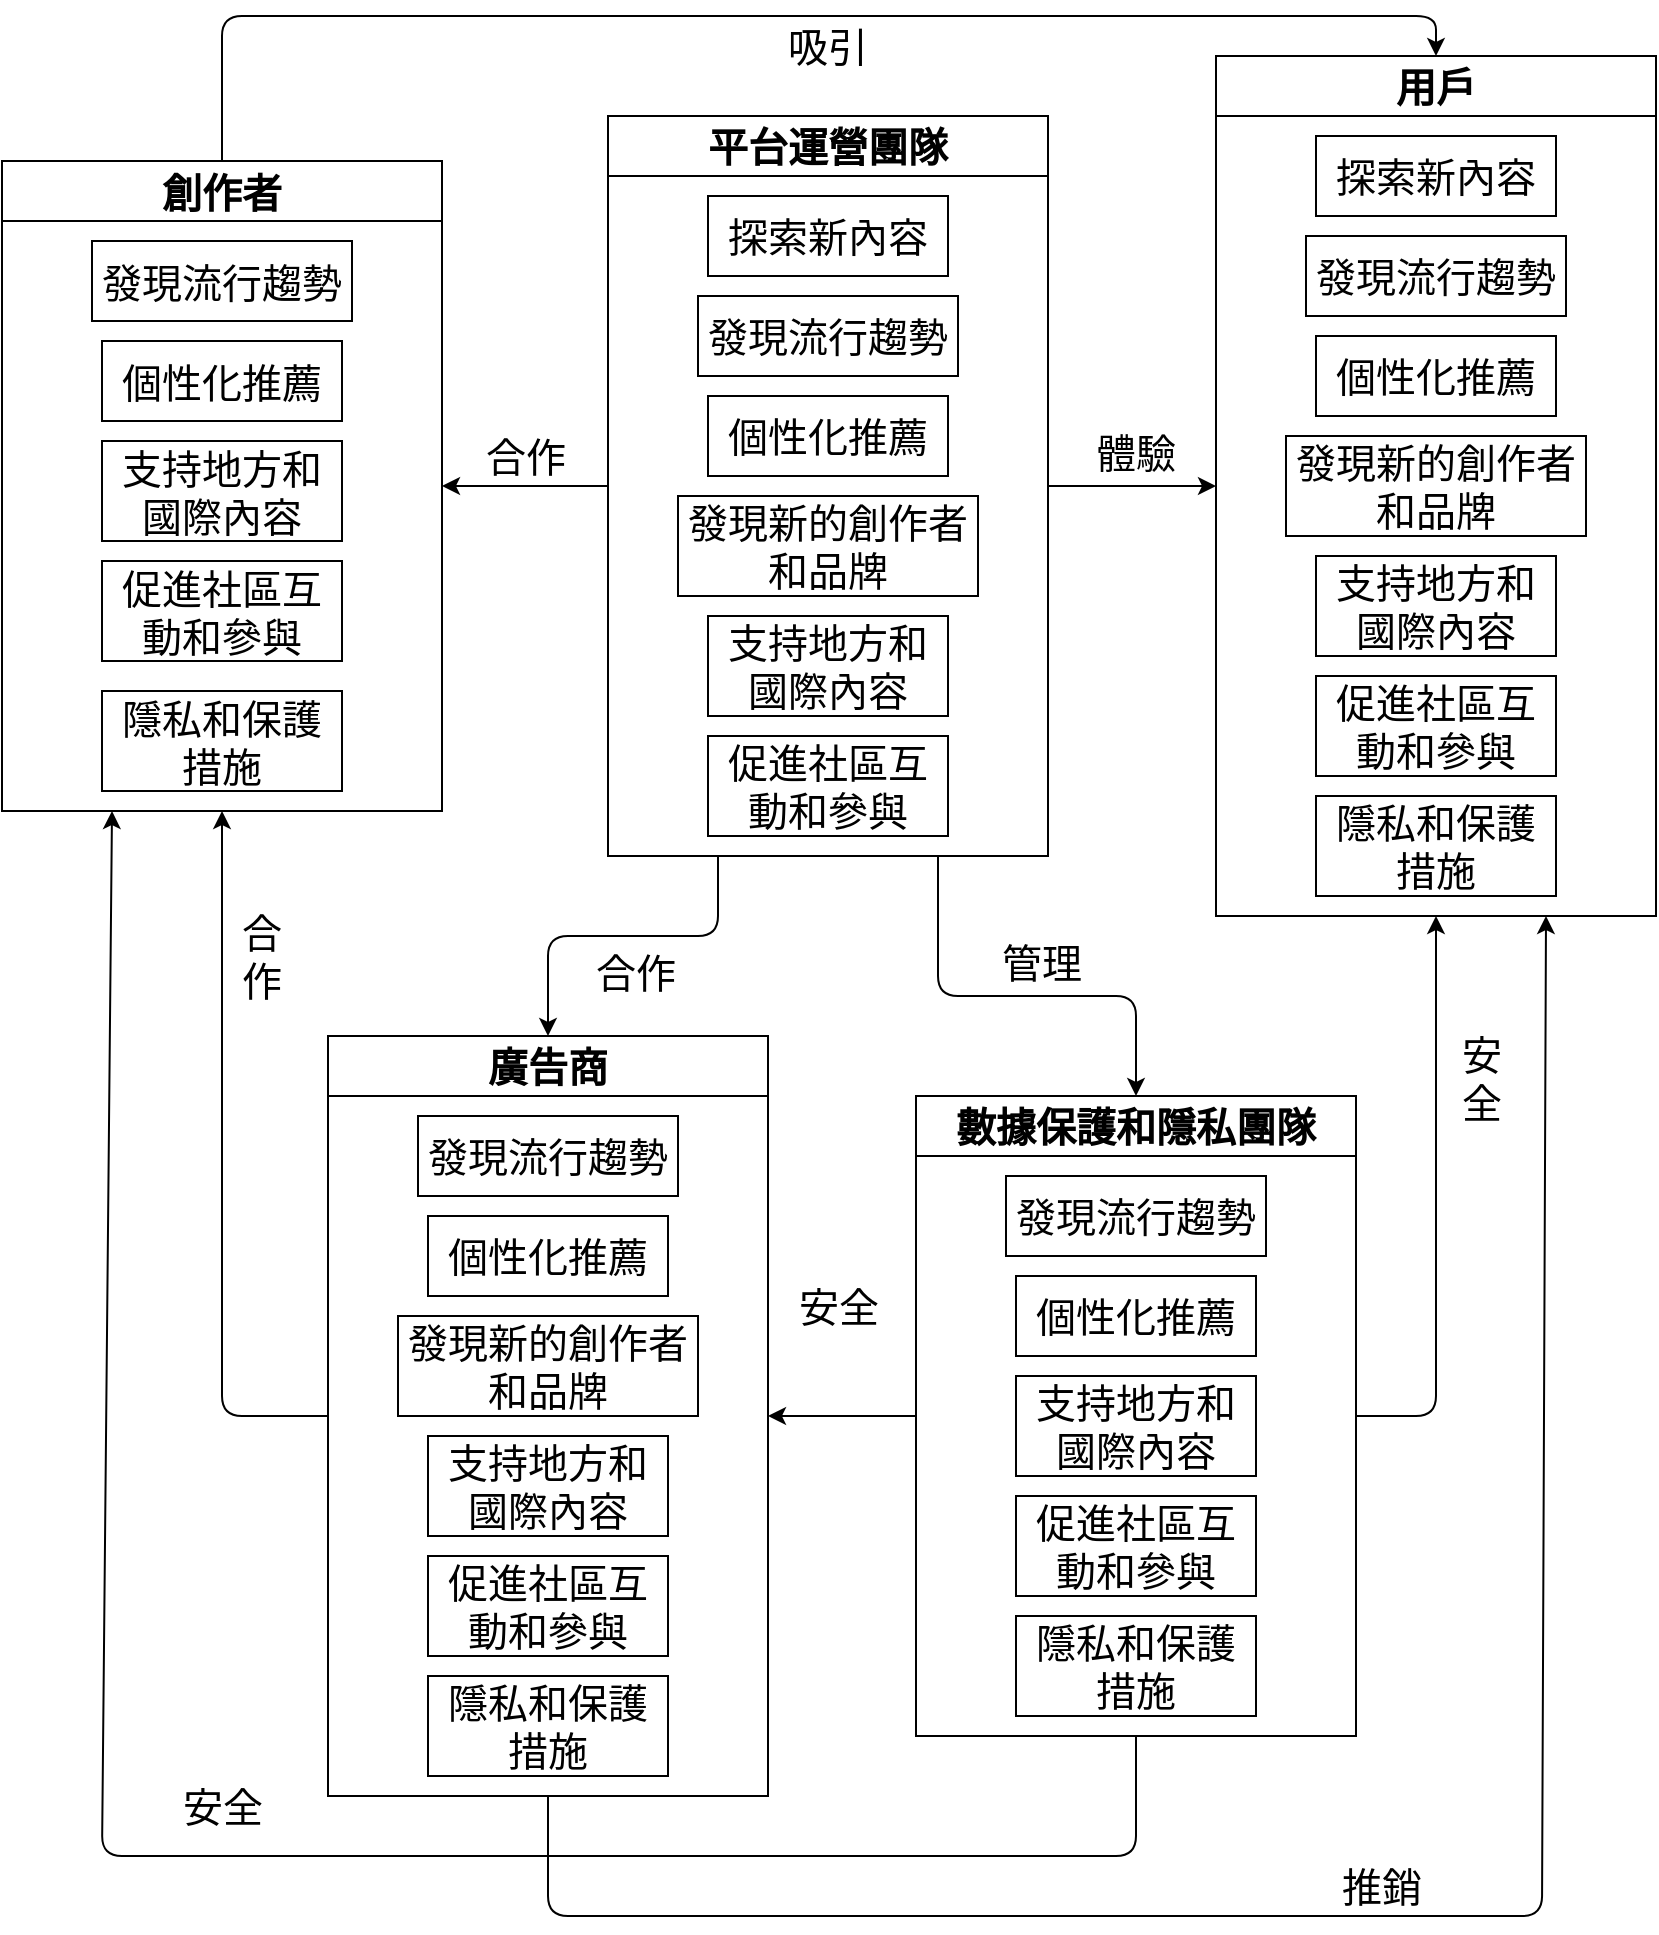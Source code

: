 <mxfile>
    <diagram id="rLM5ndVwxH8eX0_e_DQ2" name="第1頁">
        <mxGraphModel dx="1004" dy="927" grid="1" gridSize="10" guides="1" tooltips="1" connect="1" arrows="1" fold="1" page="1" pageScale="1" pageWidth="827" pageHeight="1169" math="0" shadow="0">
            <root>
                <mxCell id="0"/>
                <mxCell id="1" parent="0"/>
                <mxCell id="3" value="&lt;font style=&quot;font-size: 20px;&quot;&gt;用戶&lt;/font&gt;" style="swimlane;whiteSpace=wrap;html=1;startSize=30;" vertex="1" parent="1">
                    <mxGeometry x="607" y="60" width="220" height="430" as="geometry"/>
                </mxCell>
                <mxCell id="7" value="探索新內容" style="rounded=0;whiteSpace=wrap;html=1;fontSize=20;" vertex="1" parent="3">
                    <mxGeometry x="50" y="40" width="120" height="40" as="geometry"/>
                </mxCell>
                <mxCell id="8" value="發現流行趨勢" style="rounded=0;whiteSpace=wrap;html=1;fontSize=20;" vertex="1" parent="3">
                    <mxGeometry x="45" y="90" width="130" height="40" as="geometry"/>
                </mxCell>
                <mxCell id="9" value="個性化推薦" style="rounded=0;whiteSpace=wrap;html=1;fontSize=20;" vertex="1" parent="3">
                    <mxGeometry x="50" y="140" width="120" height="40" as="geometry"/>
                </mxCell>
                <mxCell id="10" value="發現新的創作者和品牌" style="rounded=0;whiteSpace=wrap;html=1;fontSize=20;" vertex="1" parent="3">
                    <mxGeometry x="35" y="190" width="150" height="50" as="geometry"/>
                </mxCell>
                <mxCell id="11" value="支持地方和國際內容" style="rounded=0;whiteSpace=wrap;html=1;fontSize=20;" vertex="1" parent="3">
                    <mxGeometry x="50" y="250" width="120" height="50" as="geometry"/>
                </mxCell>
                <mxCell id="12" value="促進社區互動和參與" style="rounded=0;whiteSpace=wrap;html=1;fontSize=20;" vertex="1" parent="3">
                    <mxGeometry x="50" y="310" width="120" height="50" as="geometry"/>
                </mxCell>
                <mxCell id="60" value="隱私和保護措施" style="rounded=0;whiteSpace=wrap;html=1;fontSize=20;" vertex="1" parent="3">
                    <mxGeometry x="50" y="370" width="120" height="50" as="geometry"/>
                </mxCell>
                <mxCell id="32" style="edgeStyle=none;html=1;exitX=0.5;exitY=0;exitDx=0;exitDy=0;fontSize=20;entryX=0.5;entryY=0;entryDx=0;entryDy=0;" edge="1" parent="1" source="4" target="3">
                    <mxGeometry relative="1" as="geometry">
                        <mxPoint x="740" y="60" as="targetPoint"/>
                        <Array as="points">
                            <mxPoint x="110" y="40"/>
                            <mxPoint x="717" y="40"/>
                        </Array>
                    </mxGeometry>
                </mxCell>
                <mxCell id="34" style="edgeStyle=none;html=1;exitX=0;exitY=0.5;exitDx=0;exitDy=0;fontSize=20;entryX=0.5;entryY=1;entryDx=0;entryDy=0;" edge="1" parent="1" source="5" target="4">
                    <mxGeometry relative="1" as="geometry">
                        <mxPoint x="180" y="480" as="targetPoint"/>
                        <Array as="points">
                            <mxPoint x="110" y="740"/>
                        </Array>
                    </mxGeometry>
                </mxCell>
                <mxCell id="4" value="&lt;font style=&quot;font-size: 20px;&quot;&gt;創作者&lt;/font&gt;" style="swimlane;whiteSpace=wrap;html=1;startSize=30;" vertex="1" parent="1">
                    <mxGeometry y="112.5" width="220" height="325" as="geometry"/>
                </mxCell>
                <mxCell id="13" value="發現流行趨勢" style="rounded=0;whiteSpace=wrap;html=1;fontSize=20;" vertex="1" parent="4">
                    <mxGeometry x="45" y="40" width="130" height="40" as="geometry"/>
                </mxCell>
                <mxCell id="14" value="個性化推薦" style="rounded=0;whiteSpace=wrap;html=1;fontSize=20;" vertex="1" parent="4">
                    <mxGeometry x="50" y="90" width="120" height="40" as="geometry"/>
                </mxCell>
                <mxCell id="15" value="支持地方和國際內容" style="rounded=0;whiteSpace=wrap;html=1;fontSize=20;" vertex="1" parent="4">
                    <mxGeometry x="50" y="140" width="120" height="50" as="geometry"/>
                </mxCell>
                <mxCell id="16" value="促進社區互動和參與" style="rounded=0;whiteSpace=wrap;html=1;fontSize=20;" vertex="1" parent="4">
                    <mxGeometry x="50" y="200" width="120" height="50" as="geometry"/>
                </mxCell>
                <mxCell id="61" value="隱私和保護措施" style="rounded=0;whiteSpace=wrap;html=1;fontSize=20;" vertex="1" parent="4">
                    <mxGeometry x="50" y="265" width="120" height="50" as="geometry"/>
                </mxCell>
                <mxCell id="56" style="edgeStyle=none;html=1;exitX=0.5;exitY=1;exitDx=0;exitDy=0;entryX=0.75;entryY=1;entryDx=0;entryDy=0;fontSize=20;" edge="1" parent="1" source="5" target="3">
                    <mxGeometry relative="1" as="geometry">
                        <Array as="points">
                            <mxPoint x="273" y="990"/>
                            <mxPoint x="770" y="990"/>
                        </Array>
                    </mxGeometry>
                </mxCell>
                <mxCell id="5" value="&lt;font style=&quot;font-size: 20px;&quot;&gt;廣告商&lt;/font&gt;" style="swimlane;whiteSpace=wrap;html=1;startSize=30;" vertex="1" parent="1">
                    <mxGeometry x="163" y="550" width="220" height="380" as="geometry"/>
                </mxCell>
                <mxCell id="23" value="發現流行趨勢" style="rounded=0;whiteSpace=wrap;html=1;fontSize=20;" vertex="1" parent="5">
                    <mxGeometry x="45" y="40" width="130" height="40" as="geometry"/>
                </mxCell>
                <mxCell id="24" value="個性化推薦" style="rounded=0;whiteSpace=wrap;html=1;fontSize=20;" vertex="1" parent="5">
                    <mxGeometry x="50" y="90" width="120" height="40" as="geometry"/>
                </mxCell>
                <mxCell id="25" value="發現新的創作者和品牌" style="rounded=0;whiteSpace=wrap;html=1;fontSize=20;" vertex="1" parent="5">
                    <mxGeometry x="35" y="140" width="150" height="50" as="geometry"/>
                </mxCell>
                <mxCell id="26" value="支持地方和國際內容" style="rounded=0;whiteSpace=wrap;html=1;fontSize=20;" vertex="1" parent="5">
                    <mxGeometry x="50" y="200" width="120" height="50" as="geometry"/>
                </mxCell>
                <mxCell id="27" value="促進社區互動和參與" style="rounded=0;whiteSpace=wrap;html=1;fontSize=20;" vertex="1" parent="5">
                    <mxGeometry x="50" y="260" width="120" height="50" as="geometry"/>
                </mxCell>
                <mxCell id="59" value="隱私和保護措施" style="rounded=0;whiteSpace=wrap;html=1;fontSize=20;" vertex="1" parent="5">
                    <mxGeometry x="50" y="320" width="120" height="50" as="geometry"/>
                </mxCell>
                <mxCell id="29" style="edgeStyle=none;html=1;exitX=0.25;exitY=1;exitDx=0;exitDy=0;entryX=0.5;entryY=0;entryDx=0;entryDy=0;fontSize=20;" edge="1" parent="1" source="6" target="5">
                    <mxGeometry relative="1" as="geometry">
                        <Array as="points">
                            <mxPoint x="358" y="500"/>
                            <mxPoint x="273" y="500"/>
                        </Array>
                    </mxGeometry>
                </mxCell>
                <mxCell id="30" style="edgeStyle=none;html=1;exitX=0;exitY=0.5;exitDx=0;exitDy=0;entryX=1;entryY=0.5;entryDx=0;entryDy=0;fontSize=20;" edge="1" parent="1" source="6" target="4">
                    <mxGeometry relative="1" as="geometry"/>
                </mxCell>
                <mxCell id="31" style="edgeStyle=none;html=1;exitX=1;exitY=0.5;exitDx=0;exitDy=0;fontSize=20;entryX=0;entryY=0.5;entryDx=0;entryDy=0;" edge="1" parent="1" source="6" target="3">
                    <mxGeometry relative="1" as="geometry">
                        <mxPoint x="590" y="340" as="targetPoint"/>
                    </mxGeometry>
                </mxCell>
                <mxCell id="47" style="edgeStyle=none;html=1;exitX=0.75;exitY=1;exitDx=0;exitDy=0;entryX=0.5;entryY=0;entryDx=0;entryDy=0;fontSize=20;" edge="1" parent="1" source="6" target="42">
                    <mxGeometry relative="1" as="geometry">
                        <Array as="points">
                            <mxPoint x="468" y="530"/>
                            <mxPoint x="567" y="530"/>
                        </Array>
                    </mxGeometry>
                </mxCell>
                <mxCell id="6" value="&lt;font style=&quot;font-size: 20px;&quot;&gt;平台運營團隊&lt;/font&gt;" style="swimlane;whiteSpace=wrap;html=1;startSize=30;" vertex="1" parent="1">
                    <mxGeometry x="303" y="90" width="220" height="370" as="geometry"/>
                </mxCell>
                <mxCell id="17" value="促進社區互動和參與" style="rounded=0;whiteSpace=wrap;html=1;fontSize=20;" vertex="1" parent="6">
                    <mxGeometry x="50" y="310" width="120" height="50" as="geometry"/>
                </mxCell>
                <mxCell id="18" value="支持地方和國際內容" style="rounded=0;whiteSpace=wrap;html=1;fontSize=20;" vertex="1" parent="6">
                    <mxGeometry x="50" y="250" width="120" height="50" as="geometry"/>
                </mxCell>
                <mxCell id="19" value="發現新的創作者和品牌" style="rounded=0;whiteSpace=wrap;html=1;fontSize=20;" vertex="1" parent="6">
                    <mxGeometry x="35" y="190" width="150" height="50" as="geometry"/>
                </mxCell>
                <mxCell id="20" value="個性化推薦" style="rounded=0;whiteSpace=wrap;html=1;fontSize=20;" vertex="1" parent="6">
                    <mxGeometry x="50" y="140" width="120" height="40" as="geometry"/>
                </mxCell>
                <mxCell id="21" value="發現流行趨勢" style="rounded=0;whiteSpace=wrap;html=1;fontSize=20;" vertex="1" parent="6">
                    <mxGeometry x="45" y="90" width="130" height="40" as="geometry"/>
                </mxCell>
                <mxCell id="22" value="探索新內容" style="rounded=0;whiteSpace=wrap;html=1;fontSize=20;" vertex="1" parent="6">
                    <mxGeometry x="50" y="40" width="120" height="40" as="geometry"/>
                </mxCell>
                <mxCell id="36" value="合作" style="text;html=1;strokeColor=none;fillColor=none;align=center;verticalAlign=middle;whiteSpace=wrap;rounded=0;fontSize=20;rotation=0;" vertex="1" parent="1">
                    <mxGeometry x="292" y="500" width="50" height="35" as="geometry"/>
                </mxCell>
                <mxCell id="37" value="推銷" style="text;html=1;strokeColor=none;fillColor=none;align=center;verticalAlign=middle;whiteSpace=wrap;rounded=0;fontSize=20;" vertex="1" parent="1">
                    <mxGeometry x="660" y="960" width="60" height="30" as="geometry"/>
                </mxCell>
                <mxCell id="38" value="合作" style="text;html=1;strokeColor=none;fillColor=none;align=center;verticalAlign=middle;whiteSpace=wrap;rounded=0;fontSize=20;" vertex="1" parent="1">
                    <mxGeometry x="110" y="480" width="40" height="60" as="geometry"/>
                </mxCell>
                <mxCell id="39" value="體驗" style="text;html=1;strokeColor=none;fillColor=none;align=center;verticalAlign=middle;whiteSpace=wrap;rounded=0;fontSize=20;" vertex="1" parent="1">
                    <mxGeometry x="527" y="240" width="80" height="35" as="geometry"/>
                </mxCell>
                <mxCell id="40" value="合作" style="text;html=1;strokeColor=none;fillColor=none;align=center;verticalAlign=middle;whiteSpace=wrap;rounded=0;fontSize=20;" vertex="1" parent="1">
                    <mxGeometry x="232" y="244.5" width="60" height="30" as="geometry"/>
                </mxCell>
                <mxCell id="41" value="吸引" style="text;html=1;strokeColor=none;fillColor=none;align=center;verticalAlign=middle;whiteSpace=wrap;rounded=0;fontSize=20;" vertex="1" parent="1">
                    <mxGeometry x="383" y="40" width="60" height="30" as="geometry"/>
                </mxCell>
                <mxCell id="49" style="edgeStyle=none;html=1;exitX=1;exitY=0.5;exitDx=0;exitDy=0;entryX=0.5;entryY=1;entryDx=0;entryDy=0;fontSize=20;" edge="1" parent="1" source="42" target="3">
                    <mxGeometry relative="1" as="geometry">
                        <Array as="points">
                            <mxPoint x="717" y="740"/>
                        </Array>
                    </mxGeometry>
                </mxCell>
                <mxCell id="51" style="edgeStyle=none;html=1;exitX=0;exitY=0.5;exitDx=0;exitDy=0;entryX=1;entryY=0.5;entryDx=0;entryDy=0;fontSize=20;" edge="1" parent="1" source="42" target="5">
                    <mxGeometry relative="1" as="geometry"/>
                </mxCell>
                <mxCell id="53" style="edgeStyle=none;html=1;exitX=0.5;exitY=1;exitDx=0;exitDy=0;entryX=0.25;entryY=1;entryDx=0;entryDy=0;fontSize=20;" edge="1" parent="1" source="42" target="4">
                    <mxGeometry relative="1" as="geometry">
                        <Array as="points">
                            <mxPoint x="567" y="960"/>
                            <mxPoint x="50" y="960"/>
                        </Array>
                    </mxGeometry>
                </mxCell>
                <mxCell id="42" value="&lt;font style=&quot;font-size: 20px;&quot;&gt;數據保護和隱私團隊&lt;/font&gt;" style="swimlane;whiteSpace=wrap;html=1;startSize=30;" vertex="1" parent="1">
                    <mxGeometry x="457" y="580" width="220" height="320" as="geometry"/>
                </mxCell>
                <mxCell id="43" value="發現流行趨勢" style="rounded=0;whiteSpace=wrap;html=1;fontSize=20;" vertex="1" parent="42">
                    <mxGeometry x="45" y="40" width="130" height="40" as="geometry"/>
                </mxCell>
                <mxCell id="44" value="個性化推薦" style="rounded=0;whiteSpace=wrap;html=1;fontSize=20;" vertex="1" parent="42">
                    <mxGeometry x="50" y="90" width="120" height="40" as="geometry"/>
                </mxCell>
                <mxCell id="45" value="支持地方和國際內容" style="rounded=0;whiteSpace=wrap;html=1;fontSize=20;" vertex="1" parent="42">
                    <mxGeometry x="50" y="140" width="120" height="50" as="geometry"/>
                </mxCell>
                <mxCell id="46" value="促進社區互動和參與" style="rounded=0;whiteSpace=wrap;html=1;fontSize=20;" vertex="1" parent="42">
                    <mxGeometry x="50" y="200" width="120" height="50" as="geometry"/>
                </mxCell>
                <mxCell id="58" value="隱私和保護措施" style="rounded=0;whiteSpace=wrap;html=1;fontSize=20;" vertex="1" parent="42">
                    <mxGeometry x="50" y="260" width="120" height="50" as="geometry"/>
                </mxCell>
                <mxCell id="48" value="安全" style="text;html=1;strokeColor=none;fillColor=none;align=center;verticalAlign=middle;whiteSpace=wrap;rounded=0;fontSize=20;" vertex="1" parent="1">
                    <mxGeometry x="720" y="540" width="40" height="62" as="geometry"/>
                </mxCell>
                <mxCell id="50" value="管理" style="text;html=1;strokeColor=none;fillColor=none;align=center;verticalAlign=middle;whiteSpace=wrap;rounded=0;fontSize=20;" vertex="1" parent="1">
                    <mxGeometry x="480" y="495" width="80" height="35" as="geometry"/>
                </mxCell>
                <mxCell id="52" value="安全" style="text;html=1;strokeColor=none;fillColor=none;align=center;verticalAlign=middle;whiteSpace=wrap;rounded=0;fontSize=20;" vertex="1" parent="1">
                    <mxGeometry x="390" y="660" width="57" height="50" as="geometry"/>
                </mxCell>
                <mxCell id="54" value="安全" style="text;html=1;strokeColor=none;fillColor=none;align=center;verticalAlign=middle;whiteSpace=wrap;rounded=0;fontSize=20;" vertex="1" parent="1">
                    <mxGeometry x="81.5" y="910" width="57" height="50" as="geometry"/>
                </mxCell>
            </root>
        </mxGraphModel>
    </diagram>
</mxfile>